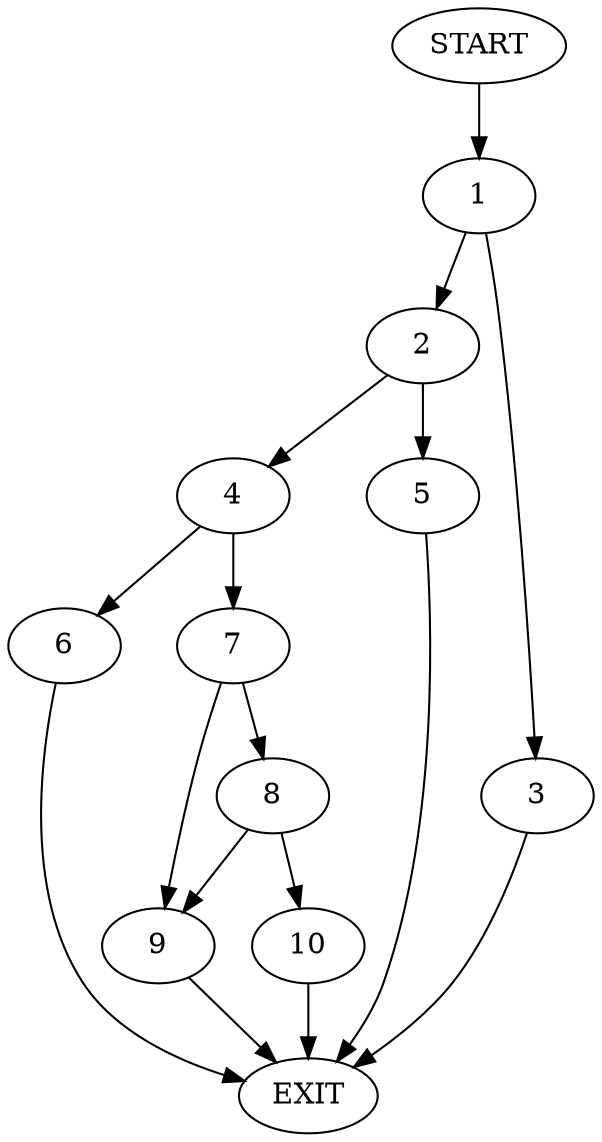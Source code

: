 digraph {
0 [label="START"]
11 [label="EXIT"]
0 -> 1
1 -> 2
1 -> 3
3 -> 11
2 -> 4
2 -> 5
5 -> 11
4 -> 6
4 -> 7
7 -> 8
7 -> 9
6 -> 11
8 -> 10
8 -> 9
9 -> 11
10 -> 11
}
